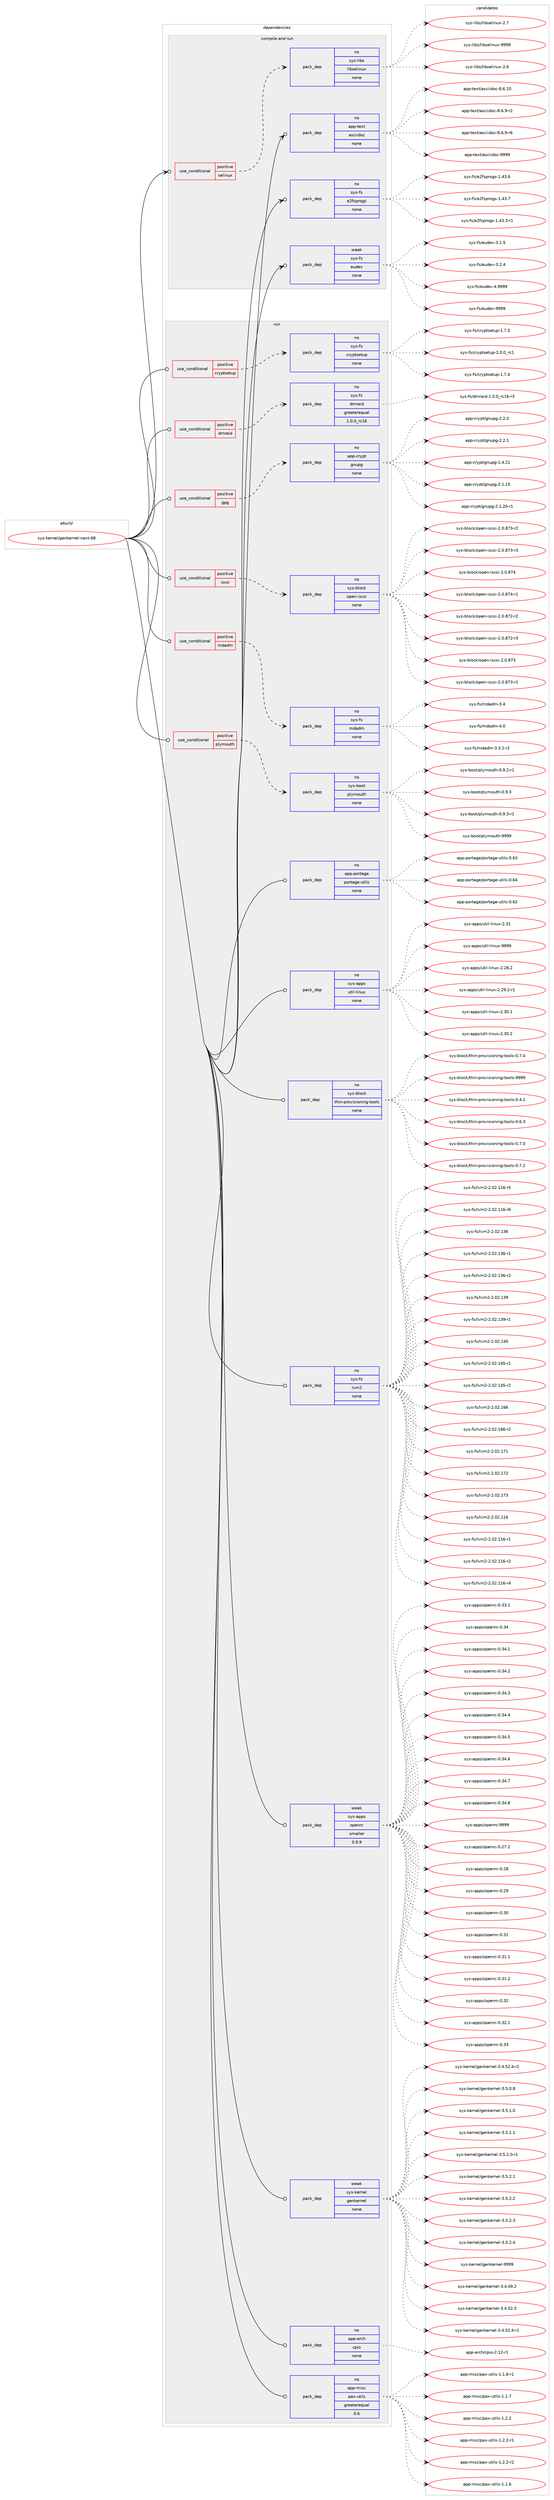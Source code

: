 digraph prolog {

# *************
# Graph options
# *************

newrank=true;
concentrate=true;
compound=true;
graph [rankdir=LR,fontname=Helvetica,fontsize=10,ranksep=1.5];#, ranksep=2.5, nodesep=0.2];
edge  [arrowhead=vee];
node  [fontname=Helvetica,fontsize=10];

# **********
# The ebuild
# **********

subgraph cluster_leftcol {
color=gray;
rank=same;
label=<<i>ebuild</i>>;
id [label="sys-kernel/genkernel-next-68", color=red, width=4, href="../sys-kernel/genkernel-next-68.svg"];
}

# ****************
# The dependencies
# ****************

subgraph cluster_midcol {
color=gray;
label=<<i>dependencies</i>>;
subgraph cluster_compile {
fillcolor="#eeeeee";
style=filled;
label=<<i>compile</i>>;
}
subgraph cluster_compileandrun {
fillcolor="#eeeeee";
style=filled;
label=<<i>compile and run</i>>;
subgraph cond535 {
dependency5431 [label=<<TABLE BORDER="0" CELLBORDER="1" CELLSPACING="0" CELLPADDING="4"><TR><TD ROWSPAN="3" CELLPADDING="10">use_conditional</TD></TR><TR><TD>positive</TD></TR><TR><TD>selinux</TD></TR></TABLE>>, shape=none, color=red];
subgraph pack4873 {
dependency5432 [label=<<TABLE BORDER="0" CELLBORDER="1" CELLSPACING="0" CELLPADDING="4" WIDTH="220"><TR><TD ROWSPAN="6" CELLPADDING="30">pack_dep</TD></TR><TR><TD WIDTH="110">no</TD></TR><TR><TD>sys-libs</TD></TR><TR><TD>libselinux</TD></TR><TR><TD>none</TD></TR><TR><TD></TD></TR></TABLE>>, shape=none, color=blue];
}
dependency5431:e -> dependency5432:w [weight=20,style="dashed",arrowhead="vee"];
}
id:e -> dependency5431:w [weight=20,style="solid",arrowhead="odotvee"];
subgraph pack4874 {
dependency5433 [label=<<TABLE BORDER="0" CELLBORDER="1" CELLSPACING="0" CELLPADDING="4" WIDTH="220"><TR><TD ROWSPAN="6" CELLPADDING="30">pack_dep</TD></TR><TR><TD WIDTH="110">no</TD></TR><TR><TD>app-text</TD></TR><TR><TD>asciidoc</TD></TR><TR><TD>none</TD></TR><TR><TD></TD></TR></TABLE>>, shape=none, color=blue];
}
id:e -> dependency5433:w [weight=20,style="solid",arrowhead="odotvee"];
subgraph pack4875 {
dependency5434 [label=<<TABLE BORDER="0" CELLBORDER="1" CELLSPACING="0" CELLPADDING="4" WIDTH="220"><TR><TD ROWSPAN="6" CELLPADDING="30">pack_dep</TD></TR><TR><TD WIDTH="110">no</TD></TR><TR><TD>sys-fs</TD></TR><TR><TD>e2fsprogs</TD></TR><TR><TD>none</TD></TR><TR><TD></TD></TR></TABLE>>, shape=none, color=blue];
}
id:e -> dependency5434:w [weight=20,style="solid",arrowhead="odotvee"];
subgraph pack4876 {
dependency5435 [label=<<TABLE BORDER="0" CELLBORDER="1" CELLSPACING="0" CELLPADDING="4" WIDTH="220"><TR><TD ROWSPAN="6" CELLPADDING="30">pack_dep</TD></TR><TR><TD WIDTH="110">weak</TD></TR><TR><TD>sys-fs</TD></TR><TR><TD>eudev</TD></TR><TR><TD>none</TD></TR><TR><TD></TD></TR></TABLE>>, shape=none, color=blue];
}
id:e -> dependency5435:w [weight=20,style="solid",arrowhead="odotvee"];
}
subgraph cluster_run {
fillcolor="#eeeeee";
style=filled;
label=<<i>run</i>>;
subgraph cond536 {
dependency5436 [label=<<TABLE BORDER="0" CELLBORDER="1" CELLSPACING="0" CELLPADDING="4"><TR><TD ROWSPAN="3" CELLPADDING="10">use_conditional</TD></TR><TR><TD>positive</TD></TR><TR><TD>cryptsetup</TD></TR></TABLE>>, shape=none, color=red];
subgraph pack4877 {
dependency5437 [label=<<TABLE BORDER="0" CELLBORDER="1" CELLSPACING="0" CELLPADDING="4" WIDTH="220"><TR><TD ROWSPAN="6" CELLPADDING="30">pack_dep</TD></TR><TR><TD WIDTH="110">no</TD></TR><TR><TD>sys-fs</TD></TR><TR><TD>cryptsetup</TD></TR><TR><TD>none</TD></TR><TR><TD></TD></TR></TABLE>>, shape=none, color=blue];
}
dependency5436:e -> dependency5437:w [weight=20,style="dashed",arrowhead="vee"];
}
id:e -> dependency5436:w [weight=20,style="solid",arrowhead="odot"];
subgraph cond537 {
dependency5438 [label=<<TABLE BORDER="0" CELLBORDER="1" CELLSPACING="0" CELLPADDING="4"><TR><TD ROWSPAN="3" CELLPADDING="10">use_conditional</TD></TR><TR><TD>positive</TD></TR><TR><TD>dmraid</TD></TR></TABLE>>, shape=none, color=red];
subgraph pack4878 {
dependency5439 [label=<<TABLE BORDER="0" CELLBORDER="1" CELLSPACING="0" CELLPADDING="4" WIDTH="220"><TR><TD ROWSPAN="6" CELLPADDING="30">pack_dep</TD></TR><TR><TD WIDTH="110">no</TD></TR><TR><TD>sys-fs</TD></TR><TR><TD>dmraid</TD></TR><TR><TD>greaterequal</TD></TR><TR><TD>1.0.0_rc16</TD></TR></TABLE>>, shape=none, color=blue];
}
dependency5438:e -> dependency5439:w [weight=20,style="dashed",arrowhead="vee"];
}
id:e -> dependency5438:w [weight=20,style="solid",arrowhead="odot"];
subgraph cond538 {
dependency5440 [label=<<TABLE BORDER="0" CELLBORDER="1" CELLSPACING="0" CELLPADDING="4"><TR><TD ROWSPAN="3" CELLPADDING="10">use_conditional</TD></TR><TR><TD>positive</TD></TR><TR><TD>gpg</TD></TR></TABLE>>, shape=none, color=red];
subgraph pack4879 {
dependency5441 [label=<<TABLE BORDER="0" CELLBORDER="1" CELLSPACING="0" CELLPADDING="4" WIDTH="220"><TR><TD ROWSPAN="6" CELLPADDING="30">pack_dep</TD></TR><TR><TD WIDTH="110">no</TD></TR><TR><TD>app-crypt</TD></TR><TR><TD>gnupg</TD></TR><TR><TD>none</TD></TR><TR><TD></TD></TR></TABLE>>, shape=none, color=blue];
}
dependency5440:e -> dependency5441:w [weight=20,style="dashed",arrowhead="vee"];
}
id:e -> dependency5440:w [weight=20,style="solid",arrowhead="odot"];
subgraph cond539 {
dependency5442 [label=<<TABLE BORDER="0" CELLBORDER="1" CELLSPACING="0" CELLPADDING="4"><TR><TD ROWSPAN="3" CELLPADDING="10">use_conditional</TD></TR><TR><TD>positive</TD></TR><TR><TD>iscsi</TD></TR></TABLE>>, shape=none, color=red];
subgraph pack4880 {
dependency5443 [label=<<TABLE BORDER="0" CELLBORDER="1" CELLSPACING="0" CELLPADDING="4" WIDTH="220"><TR><TD ROWSPAN="6" CELLPADDING="30">pack_dep</TD></TR><TR><TD WIDTH="110">no</TD></TR><TR><TD>sys-block</TD></TR><TR><TD>open-iscsi</TD></TR><TR><TD>none</TD></TR><TR><TD></TD></TR></TABLE>>, shape=none, color=blue];
}
dependency5442:e -> dependency5443:w [weight=20,style="dashed",arrowhead="vee"];
}
id:e -> dependency5442:w [weight=20,style="solid",arrowhead="odot"];
subgraph cond540 {
dependency5444 [label=<<TABLE BORDER="0" CELLBORDER="1" CELLSPACING="0" CELLPADDING="4"><TR><TD ROWSPAN="3" CELLPADDING="10">use_conditional</TD></TR><TR><TD>positive</TD></TR><TR><TD>mdadm</TD></TR></TABLE>>, shape=none, color=red];
subgraph pack4881 {
dependency5445 [label=<<TABLE BORDER="0" CELLBORDER="1" CELLSPACING="0" CELLPADDING="4" WIDTH="220"><TR><TD ROWSPAN="6" CELLPADDING="30">pack_dep</TD></TR><TR><TD WIDTH="110">no</TD></TR><TR><TD>sys-fs</TD></TR><TR><TD>mdadm</TD></TR><TR><TD>none</TD></TR><TR><TD></TD></TR></TABLE>>, shape=none, color=blue];
}
dependency5444:e -> dependency5445:w [weight=20,style="dashed",arrowhead="vee"];
}
id:e -> dependency5444:w [weight=20,style="solid",arrowhead="odot"];
subgraph cond541 {
dependency5446 [label=<<TABLE BORDER="0" CELLBORDER="1" CELLSPACING="0" CELLPADDING="4"><TR><TD ROWSPAN="3" CELLPADDING="10">use_conditional</TD></TR><TR><TD>positive</TD></TR><TR><TD>plymouth</TD></TR></TABLE>>, shape=none, color=red];
subgraph pack4882 {
dependency5447 [label=<<TABLE BORDER="0" CELLBORDER="1" CELLSPACING="0" CELLPADDING="4" WIDTH="220"><TR><TD ROWSPAN="6" CELLPADDING="30">pack_dep</TD></TR><TR><TD WIDTH="110">no</TD></TR><TR><TD>sys-boot</TD></TR><TR><TD>plymouth</TD></TR><TR><TD>none</TD></TR><TR><TD></TD></TR></TABLE>>, shape=none, color=blue];
}
dependency5446:e -> dependency5447:w [weight=20,style="dashed",arrowhead="vee"];
}
id:e -> dependency5446:w [weight=20,style="solid",arrowhead="odot"];
subgraph pack4883 {
dependency5448 [label=<<TABLE BORDER="0" CELLBORDER="1" CELLSPACING="0" CELLPADDING="4" WIDTH="220"><TR><TD ROWSPAN="6" CELLPADDING="30">pack_dep</TD></TR><TR><TD WIDTH="110">no</TD></TR><TR><TD>app-arch</TD></TR><TR><TD>cpio</TD></TR><TR><TD>none</TD></TR><TR><TD></TD></TR></TABLE>>, shape=none, color=blue];
}
id:e -> dependency5448:w [weight=20,style="solid",arrowhead="odot"];
subgraph pack4884 {
dependency5449 [label=<<TABLE BORDER="0" CELLBORDER="1" CELLSPACING="0" CELLPADDING="4" WIDTH="220"><TR><TD ROWSPAN="6" CELLPADDING="30">pack_dep</TD></TR><TR><TD WIDTH="110">no</TD></TR><TR><TD>app-misc</TD></TR><TR><TD>pax-utils</TD></TR><TR><TD>greaterequal</TD></TR><TR><TD>0.6</TD></TR></TABLE>>, shape=none, color=blue];
}
id:e -> dependency5449:w [weight=20,style="solid",arrowhead="odot"];
subgraph pack4885 {
dependency5450 [label=<<TABLE BORDER="0" CELLBORDER="1" CELLSPACING="0" CELLPADDING="4" WIDTH="220"><TR><TD ROWSPAN="6" CELLPADDING="30">pack_dep</TD></TR><TR><TD WIDTH="110">no</TD></TR><TR><TD>app-portage</TD></TR><TR><TD>portage-utils</TD></TR><TR><TD>none</TD></TR><TR><TD></TD></TR></TABLE>>, shape=none, color=blue];
}
id:e -> dependency5450:w [weight=20,style="solid",arrowhead="odot"];
subgraph pack4886 {
dependency5451 [label=<<TABLE BORDER="0" CELLBORDER="1" CELLSPACING="0" CELLPADDING="4" WIDTH="220"><TR><TD ROWSPAN="6" CELLPADDING="30">pack_dep</TD></TR><TR><TD WIDTH="110">no</TD></TR><TR><TD>sys-apps</TD></TR><TR><TD>util-linux</TD></TR><TR><TD>none</TD></TR><TR><TD></TD></TR></TABLE>>, shape=none, color=blue];
}
id:e -> dependency5451:w [weight=20,style="solid",arrowhead="odot"];
subgraph pack4887 {
dependency5452 [label=<<TABLE BORDER="0" CELLBORDER="1" CELLSPACING="0" CELLPADDING="4" WIDTH="220"><TR><TD ROWSPAN="6" CELLPADDING="30">pack_dep</TD></TR><TR><TD WIDTH="110">no</TD></TR><TR><TD>sys-block</TD></TR><TR><TD>thin-provisioning-tools</TD></TR><TR><TD>none</TD></TR><TR><TD></TD></TR></TABLE>>, shape=none, color=blue];
}
id:e -> dependency5452:w [weight=20,style="solid",arrowhead="odot"];
subgraph pack4888 {
dependency5453 [label=<<TABLE BORDER="0" CELLBORDER="1" CELLSPACING="0" CELLPADDING="4" WIDTH="220"><TR><TD ROWSPAN="6" CELLPADDING="30">pack_dep</TD></TR><TR><TD WIDTH="110">no</TD></TR><TR><TD>sys-fs</TD></TR><TR><TD>lvm2</TD></TR><TR><TD>none</TD></TR><TR><TD></TD></TR></TABLE>>, shape=none, color=blue];
}
id:e -> dependency5453:w [weight=20,style="solid",arrowhead="odot"];
subgraph pack4889 {
dependency5454 [label=<<TABLE BORDER="0" CELLBORDER="1" CELLSPACING="0" CELLPADDING="4" WIDTH="220"><TR><TD ROWSPAN="6" CELLPADDING="30">pack_dep</TD></TR><TR><TD WIDTH="110">weak</TD></TR><TR><TD>sys-apps</TD></TR><TR><TD>openrc</TD></TR><TR><TD>smaller</TD></TR><TR><TD>0.9.9</TD></TR></TABLE>>, shape=none, color=blue];
}
id:e -> dependency5454:w [weight=20,style="solid",arrowhead="odot"];
subgraph pack4890 {
dependency5455 [label=<<TABLE BORDER="0" CELLBORDER="1" CELLSPACING="0" CELLPADDING="4" WIDTH="220"><TR><TD ROWSPAN="6" CELLPADDING="30">pack_dep</TD></TR><TR><TD WIDTH="110">weak</TD></TR><TR><TD>sys-kernel</TD></TR><TR><TD>genkernel</TD></TR><TR><TD>none</TD></TR><TR><TD></TD></TR></TABLE>>, shape=none, color=blue];
}
id:e -> dependency5455:w [weight=20,style="solid",arrowhead="odot"];
}
}

# **************
# The candidates
# **************

subgraph cluster_choices {
rank=same;
color=gray;
label=<<i>candidates</i>>;

subgraph choice4873 {
color=black;
nodesep=1;
choice1151211154510810598115471081059811510110810511011712045504654 [label="sys-libs/libselinux-2.6", color=red, width=4,href="../sys-libs/libselinux-2.6.svg"];
choice1151211154510810598115471081059811510110810511011712045504655 [label="sys-libs/libselinux-2.7", color=red, width=4,href="../sys-libs/libselinux-2.7.svg"];
choice115121115451081059811547108105981151011081051101171204557575757 [label="sys-libs/libselinux-9999", color=red, width=4,href="../sys-libs/libselinux-9999.svg"];
dependency5432:e -> choice1151211154510810598115471081059811510110810511011712045504654:w [style=dotted,weight="100"];
dependency5432:e -> choice1151211154510810598115471081059811510110810511011712045504655:w [style=dotted,weight="100"];
dependency5432:e -> choice115121115451081059811547108105981151011081051101171204557575757:w [style=dotted,weight="100"];
}
subgraph choice4874 {
color=black;
nodesep=1;
choice97112112451161011201164797115991051051001119945564654464948 [label="app-text/asciidoc-8.6.10", color=red, width=4,href="../app-text/asciidoc-8.6.10.svg"];
choice9711211245116101120116479711599105105100111994556465446574511450 [label="app-text/asciidoc-8.6.9-r2", color=red, width=4,href="../app-text/asciidoc-8.6.9-r2.svg"];
choice9711211245116101120116479711599105105100111994556465446574511454 [label="app-text/asciidoc-8.6.9-r6", color=red, width=4,href="../app-text/asciidoc-8.6.9-r6.svg"];
choice9711211245116101120116479711599105105100111994557575757 [label="app-text/asciidoc-9999", color=red, width=4,href="../app-text/asciidoc-9999.svg"];
dependency5433:e -> choice97112112451161011201164797115991051051001119945564654464948:w [style=dotted,weight="100"];
dependency5433:e -> choice9711211245116101120116479711599105105100111994556465446574511450:w [style=dotted,weight="100"];
dependency5433:e -> choice9711211245116101120116479711599105105100111994556465446574511454:w [style=dotted,weight="100"];
dependency5433:e -> choice9711211245116101120116479711599105105100111994557575757:w [style=dotted,weight="100"];
}
subgraph choice4875 {
color=black;
nodesep=1;
choice115121115451021154710150102115112114111103115454946525146514511449 [label="sys-fs/e2fsprogs-1.43.3-r1", color=red, width=4,href="../sys-fs/e2fsprogs-1.43.3-r1.svg"];
choice11512111545102115471015010211511211411110311545494652514654 [label="sys-fs/e2fsprogs-1.43.6", color=red, width=4,href="../sys-fs/e2fsprogs-1.43.6.svg"];
choice11512111545102115471015010211511211411110311545494652514655 [label="sys-fs/e2fsprogs-1.43.7", color=red, width=4,href="../sys-fs/e2fsprogs-1.43.7.svg"];
dependency5434:e -> choice115121115451021154710150102115112114111103115454946525146514511449:w [style=dotted,weight="100"];
dependency5434:e -> choice11512111545102115471015010211511211411110311545494652514654:w [style=dotted,weight="100"];
dependency5434:e -> choice11512111545102115471015010211511211411110311545494652514655:w [style=dotted,weight="100"];
}
subgraph choice4876 {
color=black;
nodesep=1;
choice1151211154510211547101117100101118455146494653 [label="sys-fs/eudev-3.1.5", color=red, width=4,href="../sys-fs/eudev-3.1.5.svg"];
choice1151211154510211547101117100101118455146504652 [label="sys-fs/eudev-3.2.4", color=red, width=4,href="../sys-fs/eudev-3.2.4.svg"];
choice115121115451021154710111710010111845524657575757 [label="sys-fs/eudev-4.9999", color=red, width=4,href="../sys-fs/eudev-4.9999.svg"];
choice11512111545102115471011171001011184557575757 [label="sys-fs/eudev-9999", color=red, width=4,href="../sys-fs/eudev-9999.svg"];
dependency5435:e -> choice1151211154510211547101117100101118455146494653:w [style=dotted,weight="100"];
dependency5435:e -> choice1151211154510211547101117100101118455146504652:w [style=dotted,weight="100"];
dependency5435:e -> choice115121115451021154710111710010111845524657575757:w [style=dotted,weight="100"];
dependency5435:e -> choice11512111545102115471011171001011184557575757:w [style=dotted,weight="100"];
}
subgraph choice4877 {
color=black;
nodesep=1;
choice115121115451021154799114121112116115101116117112454946554652 [label="sys-fs/cryptsetup-1.7.4", color=red, width=4,href="../sys-fs/cryptsetup-1.7.4.svg"];
choice115121115451021154799114121112116115101116117112454946554653 [label="sys-fs/cryptsetup-1.7.5", color=red, width=4,href="../sys-fs/cryptsetup-1.7.5.svg"];
choice115121115451021154799114121112116115101116117112455046484648951149949 [label="sys-fs/cryptsetup-2.0.0_rc1", color=red, width=4,href="../sys-fs/cryptsetup-2.0.0_rc1.svg"];
dependency5437:e -> choice115121115451021154799114121112116115101116117112454946554652:w [style=dotted,weight="100"];
dependency5437:e -> choice115121115451021154799114121112116115101116117112454946554653:w [style=dotted,weight="100"];
dependency5437:e -> choice115121115451021154799114121112116115101116117112455046484648951149949:w [style=dotted,weight="100"];
}
subgraph choice4878 {
color=black;
nodesep=1;
choice115121115451021154710010911497105100454946484648951149949544511451 [label="sys-fs/dmraid-1.0.0_rc16-r3", color=red, width=4,href="../sys-fs/dmraid-1.0.0_rc16-r3.svg"];
dependency5439:e -> choice115121115451021154710010911497105100454946484648951149949544511451:w [style=dotted,weight="100"];
}
subgraph choice4879 {
color=black;
nodesep=1;
choice9711211245991141211121164710311011711210345494652465049 [label="app-crypt/gnupg-1.4.21", color=red, width=4,href="../app-crypt/gnupg-1.4.21.svg"];
choice9711211245991141211121164710311011711210345504649464953 [label="app-crypt/gnupg-2.1.15", color=red, width=4,href="../app-crypt/gnupg-2.1.15.svg"];
choice97112112459911412111211647103110117112103455046494650484511449 [label="app-crypt/gnupg-2.1.20-r1", color=red, width=4,href="../app-crypt/gnupg-2.1.20-r1.svg"];
choice97112112459911412111211647103110117112103455046504648 [label="app-crypt/gnupg-2.2.0", color=red, width=4,href="../app-crypt/gnupg-2.2.0.svg"];
choice97112112459911412111211647103110117112103455046504649 [label="app-crypt/gnupg-2.2.1", color=red, width=4,href="../app-crypt/gnupg-2.2.1.svg"];
dependency5441:e -> choice9711211245991141211121164710311011711210345494652465049:w [style=dotted,weight="100"];
dependency5441:e -> choice9711211245991141211121164710311011711210345504649464953:w [style=dotted,weight="100"];
dependency5441:e -> choice97112112459911412111211647103110117112103455046494650484511449:w [style=dotted,weight="100"];
dependency5441:e -> choice97112112459911412111211647103110117112103455046504648:w [style=dotted,weight="100"];
dependency5441:e -> choice97112112459911412111211647103110117112103455046504649:w [style=dotted,weight="100"];
}
subgraph choice4880 {
color=black;
nodesep=1;
choice11512111545981081119910747111112101110451051159911510545504648465655504511450 [label="sys-block/open-iscsi-2.0.872-r2", color=red, width=4,href="../sys-block/open-iscsi-2.0.872-r2.svg"];
choice11512111545981081119910747111112101110451051159911510545504648465655504511451 [label="sys-block/open-iscsi-2.0.872-r3", color=red, width=4,href="../sys-block/open-iscsi-2.0.872-r3.svg"];
choice1151211154598108111991074711111210111045105115991151054550464846565551 [label="sys-block/open-iscsi-2.0.873", color=red, width=4,href="../sys-block/open-iscsi-2.0.873.svg"];
choice11512111545981081119910747111112101110451051159911510545504648465655514511449 [label="sys-block/open-iscsi-2.0.873-r1", color=red, width=4,href="../sys-block/open-iscsi-2.0.873-r1.svg"];
choice11512111545981081119910747111112101110451051159911510545504648465655514511450 [label="sys-block/open-iscsi-2.0.873-r2", color=red, width=4,href="../sys-block/open-iscsi-2.0.873-r2.svg"];
choice11512111545981081119910747111112101110451051159911510545504648465655514511451 [label="sys-block/open-iscsi-2.0.873-r3", color=red, width=4,href="../sys-block/open-iscsi-2.0.873-r3.svg"];
choice1151211154598108111991074711111210111045105115991151054550464846565552 [label="sys-block/open-iscsi-2.0.874", color=red, width=4,href="../sys-block/open-iscsi-2.0.874.svg"];
choice11512111545981081119910747111112101110451051159911510545504648465655524511449 [label="sys-block/open-iscsi-2.0.874-r1", color=red, width=4,href="../sys-block/open-iscsi-2.0.874-r1.svg"];
dependency5443:e -> choice11512111545981081119910747111112101110451051159911510545504648465655504511450:w [style=dotted,weight="100"];
dependency5443:e -> choice11512111545981081119910747111112101110451051159911510545504648465655504511451:w [style=dotted,weight="100"];
dependency5443:e -> choice1151211154598108111991074711111210111045105115991151054550464846565551:w [style=dotted,weight="100"];
dependency5443:e -> choice11512111545981081119910747111112101110451051159911510545504648465655514511449:w [style=dotted,weight="100"];
dependency5443:e -> choice11512111545981081119910747111112101110451051159911510545504648465655514511450:w [style=dotted,weight="100"];
dependency5443:e -> choice11512111545981081119910747111112101110451051159911510545504648465655514511451:w [style=dotted,weight="100"];
dependency5443:e -> choice1151211154598108111991074711111210111045105115991151054550464846565552:w [style=dotted,weight="100"];
dependency5443:e -> choice11512111545981081119910747111112101110451051159911510545504648465655524511449:w [style=dotted,weight="100"];
}
subgraph choice4881 {
color=black;
nodesep=1;
choice1151211154510211547109100971001094551465146494511450 [label="sys-fs/mdadm-3.3.1-r2", color=red, width=4,href="../sys-fs/mdadm-3.3.1-r2.svg"];
choice11512111545102115471091009710010945514652 [label="sys-fs/mdadm-3.4", color=red, width=4,href="../sys-fs/mdadm-3.4.svg"];
choice11512111545102115471091009710010945524648 [label="sys-fs/mdadm-4.0", color=red, width=4,href="../sys-fs/mdadm-4.0.svg"];
dependency5445:e -> choice1151211154510211547109100971001094551465146494511450:w [style=dotted,weight="100"];
dependency5445:e -> choice11512111545102115471091009710010945514652:w [style=dotted,weight="100"];
dependency5445:e -> choice11512111545102115471091009710010945524648:w [style=dotted,weight="100"];
}
subgraph choice4882 {
color=black;
nodesep=1;
choice1151211154598111111116471121081211091111171161044548465746504511449 [label="sys-boot/plymouth-0.9.2-r1", color=red, width=4,href="../sys-boot/plymouth-0.9.2-r1.svg"];
choice115121115459811111111647112108121109111117116104454846574651 [label="sys-boot/plymouth-0.9.3", color=red, width=4,href="../sys-boot/plymouth-0.9.3.svg"];
choice1151211154598111111116471121081211091111171161044548465746514511449 [label="sys-boot/plymouth-0.9.3-r1", color=red, width=4,href="../sys-boot/plymouth-0.9.3-r1.svg"];
choice1151211154598111111116471121081211091111171161044557575757 [label="sys-boot/plymouth-9999", color=red, width=4,href="../sys-boot/plymouth-9999.svg"];
dependency5447:e -> choice1151211154598111111116471121081211091111171161044548465746504511449:w [style=dotted,weight="100"];
dependency5447:e -> choice115121115459811111111647112108121109111117116104454846574651:w [style=dotted,weight="100"];
dependency5447:e -> choice1151211154598111111116471121081211091111171161044548465746514511449:w [style=dotted,weight="100"];
dependency5447:e -> choice1151211154598111111116471121081211091111171161044557575757:w [style=dotted,weight="100"];
}
subgraph choice4883 {
color=black;
nodesep=1;
choice97112112459711499104479911210511145504649504511449 [label="app-arch/cpio-2.12-r1", color=red, width=4,href="../app-arch/cpio-2.12-r1.svg"];
dependency5448:e -> choice97112112459711499104479911210511145504649504511449:w [style=dotted,weight="100"];
}
subgraph choice4884 {
color=black;
nodesep=1;
choice971121124510910511599471129712045117116105108115454946494654 [label="app-misc/pax-utils-1.1.6", color=red, width=4,href="../app-misc/pax-utils-1.1.6.svg"];
choice9711211245109105115994711297120451171161051081154549464946544511449 [label="app-misc/pax-utils-1.1.6-r1", color=red, width=4,href="../app-misc/pax-utils-1.1.6-r1.svg"];
choice971121124510910511599471129712045117116105108115454946494655 [label="app-misc/pax-utils-1.1.7", color=red, width=4,href="../app-misc/pax-utils-1.1.7.svg"];
choice971121124510910511599471129712045117116105108115454946504650 [label="app-misc/pax-utils-1.2.2", color=red, width=4,href="../app-misc/pax-utils-1.2.2.svg"];
choice9711211245109105115994711297120451171161051081154549465046504511449 [label="app-misc/pax-utils-1.2.2-r1", color=red, width=4,href="../app-misc/pax-utils-1.2.2-r1.svg"];
choice9711211245109105115994711297120451171161051081154549465046504511450 [label="app-misc/pax-utils-1.2.2-r2", color=red, width=4,href="../app-misc/pax-utils-1.2.2-r2.svg"];
dependency5449:e -> choice971121124510910511599471129712045117116105108115454946494654:w [style=dotted,weight="100"];
dependency5449:e -> choice9711211245109105115994711297120451171161051081154549464946544511449:w [style=dotted,weight="100"];
dependency5449:e -> choice971121124510910511599471129712045117116105108115454946494655:w [style=dotted,weight="100"];
dependency5449:e -> choice971121124510910511599471129712045117116105108115454946504650:w [style=dotted,weight="100"];
dependency5449:e -> choice9711211245109105115994711297120451171161051081154549465046504511449:w [style=dotted,weight="100"];
dependency5449:e -> choice9711211245109105115994711297120451171161051081154549465046504511450:w [style=dotted,weight="100"];
}
subgraph choice4885 {
color=black;
nodesep=1;
choice9711211245112111114116971031014711211111411697103101451171161051081154548465450 [label="app-portage/portage-utils-0.62", color=red, width=4,href="../app-portage/portage-utils-0.62.svg"];
choice9711211245112111114116971031014711211111411697103101451171161051081154548465451 [label="app-portage/portage-utils-0.63", color=red, width=4,href="../app-portage/portage-utils-0.63.svg"];
choice9711211245112111114116971031014711211111411697103101451171161051081154548465452 [label="app-portage/portage-utils-0.64", color=red, width=4,href="../app-portage/portage-utils-0.64.svg"];
dependency5450:e -> choice9711211245112111114116971031014711211111411697103101451171161051081154548465450:w [style=dotted,weight="100"];
dependency5450:e -> choice9711211245112111114116971031014711211111411697103101451171161051081154548465451:w [style=dotted,weight="100"];
dependency5450:e -> choice9711211245112111114116971031014711211111411697103101451171161051081154548465452:w [style=dotted,weight="100"];
}
subgraph choice4886 {
color=black;
nodesep=1;
choice1151211154597112112115471171161051084510810511011712045504650564650 [label="sys-apps/util-linux-2.28.2", color=red, width=4,href="../sys-apps/util-linux-2.28.2.svg"];
choice11512111545971121121154711711610510845108105110117120455046505746504511449 [label="sys-apps/util-linux-2.29.2-r1", color=red, width=4,href="../sys-apps/util-linux-2.29.2-r1.svg"];
choice1151211154597112112115471171161051084510810511011712045504651484649 [label="sys-apps/util-linux-2.30.1", color=red, width=4,href="../sys-apps/util-linux-2.30.1.svg"];
choice1151211154597112112115471171161051084510810511011712045504651484650 [label="sys-apps/util-linux-2.30.2", color=red, width=4,href="../sys-apps/util-linux-2.30.2.svg"];
choice115121115459711211211547117116105108451081051101171204550465149 [label="sys-apps/util-linux-2.31", color=red, width=4,href="../sys-apps/util-linux-2.31.svg"];
choice115121115459711211211547117116105108451081051101171204557575757 [label="sys-apps/util-linux-9999", color=red, width=4,href="../sys-apps/util-linux-9999.svg"];
dependency5451:e -> choice1151211154597112112115471171161051084510810511011712045504650564650:w [style=dotted,weight="100"];
dependency5451:e -> choice11512111545971121121154711711610510845108105110117120455046505746504511449:w [style=dotted,weight="100"];
dependency5451:e -> choice1151211154597112112115471171161051084510810511011712045504651484649:w [style=dotted,weight="100"];
dependency5451:e -> choice1151211154597112112115471171161051084510810511011712045504651484650:w [style=dotted,weight="100"];
dependency5451:e -> choice115121115459711211211547117116105108451081051101171204550465149:w [style=dotted,weight="100"];
dependency5451:e -> choice115121115459711211211547117116105108451081051101171204557575757:w [style=dotted,weight="100"];
}
subgraph choice4887 {
color=black;
nodesep=1;
choice115121115459810811199107471161041051104511211411111810511510511111010511010345116111111108115454846524649 [label="sys-block/thin-provisioning-tools-0.4.1", color=red, width=4,href="../sys-block/thin-provisioning-tools-0.4.1.svg"];
choice115121115459810811199107471161041051104511211411111810511510511111010511010345116111111108115454846544651 [label="sys-block/thin-provisioning-tools-0.6.3", color=red, width=4,href="../sys-block/thin-provisioning-tools-0.6.3.svg"];
choice115121115459810811199107471161041051104511211411111810511510511111010511010345116111111108115454846554648 [label="sys-block/thin-provisioning-tools-0.7.0", color=red, width=4,href="../sys-block/thin-provisioning-tools-0.7.0.svg"];
choice115121115459810811199107471161041051104511211411111810511510511111010511010345116111111108115454846554650 [label="sys-block/thin-provisioning-tools-0.7.2", color=red, width=4,href="../sys-block/thin-provisioning-tools-0.7.2.svg"];
choice115121115459810811199107471161041051104511211411111810511510511111010511010345116111111108115454846554652 [label="sys-block/thin-provisioning-tools-0.7.4", color=red, width=4,href="../sys-block/thin-provisioning-tools-0.7.4.svg"];
choice1151211154598108111991074711610410511045112114111118105115105111110105110103451161111111081154557575757 [label="sys-block/thin-provisioning-tools-9999", color=red, width=4,href="../sys-block/thin-provisioning-tools-9999.svg"];
dependency5452:e -> choice115121115459810811199107471161041051104511211411111810511510511111010511010345116111111108115454846524649:w [style=dotted,weight="100"];
dependency5452:e -> choice115121115459810811199107471161041051104511211411111810511510511111010511010345116111111108115454846544651:w [style=dotted,weight="100"];
dependency5452:e -> choice115121115459810811199107471161041051104511211411111810511510511111010511010345116111111108115454846554648:w [style=dotted,weight="100"];
dependency5452:e -> choice115121115459810811199107471161041051104511211411111810511510511111010511010345116111111108115454846554650:w [style=dotted,weight="100"];
dependency5452:e -> choice115121115459810811199107471161041051104511211411111810511510511111010511010345116111111108115454846554652:w [style=dotted,weight="100"];
dependency5452:e -> choice1151211154598108111991074711610410511045112114111118105115105111110105110103451161111111081154557575757:w [style=dotted,weight="100"];
}
subgraph choice4888 {
color=black;
nodesep=1;
choice115121115451021154710811810950455046485046494954 [label="sys-fs/lvm2-2.02.116", color=red, width=4,href="../sys-fs/lvm2-2.02.116.svg"];
choice1151211154510211547108118109504550464850464949544511449 [label="sys-fs/lvm2-2.02.116-r1", color=red, width=4,href="../sys-fs/lvm2-2.02.116-r1.svg"];
choice1151211154510211547108118109504550464850464949544511450 [label="sys-fs/lvm2-2.02.116-r2", color=red, width=4,href="../sys-fs/lvm2-2.02.116-r2.svg"];
choice1151211154510211547108118109504550464850464949544511452 [label="sys-fs/lvm2-2.02.116-r4", color=red, width=4,href="../sys-fs/lvm2-2.02.116-r4.svg"];
choice1151211154510211547108118109504550464850464949544511453 [label="sys-fs/lvm2-2.02.116-r5", color=red, width=4,href="../sys-fs/lvm2-2.02.116-r5.svg"];
choice1151211154510211547108118109504550464850464949544511454 [label="sys-fs/lvm2-2.02.116-r6", color=red, width=4,href="../sys-fs/lvm2-2.02.116-r6.svg"];
choice115121115451021154710811810950455046485046495154 [label="sys-fs/lvm2-2.02.136", color=red, width=4,href="../sys-fs/lvm2-2.02.136.svg"];
choice1151211154510211547108118109504550464850464951544511449 [label="sys-fs/lvm2-2.02.136-r1", color=red, width=4,href="../sys-fs/lvm2-2.02.136-r1.svg"];
choice1151211154510211547108118109504550464850464951544511450 [label="sys-fs/lvm2-2.02.136-r2", color=red, width=4,href="../sys-fs/lvm2-2.02.136-r2.svg"];
choice115121115451021154710811810950455046485046495157 [label="sys-fs/lvm2-2.02.139", color=red, width=4,href="../sys-fs/lvm2-2.02.139.svg"];
choice1151211154510211547108118109504550464850464951574511449 [label="sys-fs/lvm2-2.02.139-r1", color=red, width=4,href="../sys-fs/lvm2-2.02.139-r1.svg"];
choice115121115451021154710811810950455046485046495253 [label="sys-fs/lvm2-2.02.145", color=red, width=4,href="../sys-fs/lvm2-2.02.145.svg"];
choice1151211154510211547108118109504550464850464952534511449 [label="sys-fs/lvm2-2.02.145-r1", color=red, width=4,href="../sys-fs/lvm2-2.02.145-r1.svg"];
choice1151211154510211547108118109504550464850464952534511450 [label="sys-fs/lvm2-2.02.145-r2", color=red, width=4,href="../sys-fs/lvm2-2.02.145-r2.svg"];
choice115121115451021154710811810950455046485046495454 [label="sys-fs/lvm2-2.02.166", color=red, width=4,href="../sys-fs/lvm2-2.02.166.svg"];
choice1151211154510211547108118109504550464850464954544511450 [label="sys-fs/lvm2-2.02.166-r2", color=red, width=4,href="../sys-fs/lvm2-2.02.166-r2.svg"];
choice115121115451021154710811810950455046485046495549 [label="sys-fs/lvm2-2.02.171", color=red, width=4,href="../sys-fs/lvm2-2.02.171.svg"];
choice115121115451021154710811810950455046485046495550 [label="sys-fs/lvm2-2.02.172", color=red, width=4,href="../sys-fs/lvm2-2.02.172.svg"];
choice115121115451021154710811810950455046485046495551 [label="sys-fs/lvm2-2.02.173", color=red, width=4,href="../sys-fs/lvm2-2.02.173.svg"];
dependency5453:e -> choice115121115451021154710811810950455046485046494954:w [style=dotted,weight="100"];
dependency5453:e -> choice1151211154510211547108118109504550464850464949544511449:w [style=dotted,weight="100"];
dependency5453:e -> choice1151211154510211547108118109504550464850464949544511450:w [style=dotted,weight="100"];
dependency5453:e -> choice1151211154510211547108118109504550464850464949544511452:w [style=dotted,weight="100"];
dependency5453:e -> choice1151211154510211547108118109504550464850464949544511453:w [style=dotted,weight="100"];
dependency5453:e -> choice1151211154510211547108118109504550464850464949544511454:w [style=dotted,weight="100"];
dependency5453:e -> choice115121115451021154710811810950455046485046495154:w [style=dotted,weight="100"];
dependency5453:e -> choice1151211154510211547108118109504550464850464951544511449:w [style=dotted,weight="100"];
dependency5453:e -> choice1151211154510211547108118109504550464850464951544511450:w [style=dotted,weight="100"];
dependency5453:e -> choice115121115451021154710811810950455046485046495157:w [style=dotted,weight="100"];
dependency5453:e -> choice1151211154510211547108118109504550464850464951574511449:w [style=dotted,weight="100"];
dependency5453:e -> choice115121115451021154710811810950455046485046495253:w [style=dotted,weight="100"];
dependency5453:e -> choice1151211154510211547108118109504550464850464952534511449:w [style=dotted,weight="100"];
dependency5453:e -> choice1151211154510211547108118109504550464850464952534511450:w [style=dotted,weight="100"];
dependency5453:e -> choice115121115451021154710811810950455046485046495454:w [style=dotted,weight="100"];
dependency5453:e -> choice1151211154510211547108118109504550464850464954544511450:w [style=dotted,weight="100"];
dependency5453:e -> choice115121115451021154710811810950455046485046495549:w [style=dotted,weight="100"];
dependency5453:e -> choice115121115451021154710811810950455046485046495550:w [style=dotted,weight="100"];
dependency5453:e -> choice115121115451021154710811810950455046485046495551:w [style=dotted,weight="100"];
}
subgraph choice4889 {
color=black;
nodesep=1;
choice1151211154597112112115471111121011101149945484650554650 [label="sys-apps/openrc-0.27.2", color=red, width=4,href="../sys-apps/openrc-0.27.2.svg"];
choice115121115459711211211547111112101110114994548465056 [label="sys-apps/openrc-0.28", color=red, width=4,href="../sys-apps/openrc-0.28.svg"];
choice115121115459711211211547111112101110114994548465057 [label="sys-apps/openrc-0.29", color=red, width=4,href="../sys-apps/openrc-0.29.svg"];
choice115121115459711211211547111112101110114994548465148 [label="sys-apps/openrc-0.30", color=red, width=4,href="../sys-apps/openrc-0.30.svg"];
choice115121115459711211211547111112101110114994548465149 [label="sys-apps/openrc-0.31", color=red, width=4,href="../sys-apps/openrc-0.31.svg"];
choice1151211154597112112115471111121011101149945484651494649 [label="sys-apps/openrc-0.31.1", color=red, width=4,href="../sys-apps/openrc-0.31.1.svg"];
choice1151211154597112112115471111121011101149945484651494650 [label="sys-apps/openrc-0.31.2", color=red, width=4,href="../sys-apps/openrc-0.31.2.svg"];
choice115121115459711211211547111112101110114994548465150 [label="sys-apps/openrc-0.32", color=red, width=4,href="../sys-apps/openrc-0.32.svg"];
choice1151211154597112112115471111121011101149945484651504649 [label="sys-apps/openrc-0.32.1", color=red, width=4,href="../sys-apps/openrc-0.32.1.svg"];
choice115121115459711211211547111112101110114994548465151 [label="sys-apps/openrc-0.33", color=red, width=4,href="../sys-apps/openrc-0.33.svg"];
choice1151211154597112112115471111121011101149945484651514649 [label="sys-apps/openrc-0.33.1", color=red, width=4,href="../sys-apps/openrc-0.33.1.svg"];
choice115121115459711211211547111112101110114994548465152 [label="sys-apps/openrc-0.34", color=red, width=4,href="../sys-apps/openrc-0.34.svg"];
choice1151211154597112112115471111121011101149945484651524649 [label="sys-apps/openrc-0.34.1", color=red, width=4,href="../sys-apps/openrc-0.34.1.svg"];
choice1151211154597112112115471111121011101149945484651524650 [label="sys-apps/openrc-0.34.2", color=red, width=4,href="../sys-apps/openrc-0.34.2.svg"];
choice1151211154597112112115471111121011101149945484651524651 [label="sys-apps/openrc-0.34.3", color=red, width=4,href="../sys-apps/openrc-0.34.3.svg"];
choice1151211154597112112115471111121011101149945484651524652 [label="sys-apps/openrc-0.34.4", color=red, width=4,href="../sys-apps/openrc-0.34.4.svg"];
choice1151211154597112112115471111121011101149945484651524653 [label="sys-apps/openrc-0.34.5", color=red, width=4,href="../sys-apps/openrc-0.34.5.svg"];
choice1151211154597112112115471111121011101149945484651524654 [label="sys-apps/openrc-0.34.6", color=red, width=4,href="../sys-apps/openrc-0.34.6.svg"];
choice1151211154597112112115471111121011101149945484651524655 [label="sys-apps/openrc-0.34.7", color=red, width=4,href="../sys-apps/openrc-0.34.7.svg"];
choice1151211154597112112115471111121011101149945484651524656 [label="sys-apps/openrc-0.34.8", color=red, width=4,href="../sys-apps/openrc-0.34.8.svg"];
choice115121115459711211211547111112101110114994557575757 [label="sys-apps/openrc-9999", color=red, width=4,href="../sys-apps/openrc-9999.svg"];
dependency5454:e -> choice1151211154597112112115471111121011101149945484650554650:w [style=dotted,weight="100"];
dependency5454:e -> choice115121115459711211211547111112101110114994548465056:w [style=dotted,weight="100"];
dependency5454:e -> choice115121115459711211211547111112101110114994548465057:w [style=dotted,weight="100"];
dependency5454:e -> choice115121115459711211211547111112101110114994548465148:w [style=dotted,weight="100"];
dependency5454:e -> choice115121115459711211211547111112101110114994548465149:w [style=dotted,weight="100"];
dependency5454:e -> choice1151211154597112112115471111121011101149945484651494649:w [style=dotted,weight="100"];
dependency5454:e -> choice1151211154597112112115471111121011101149945484651494650:w [style=dotted,weight="100"];
dependency5454:e -> choice115121115459711211211547111112101110114994548465150:w [style=dotted,weight="100"];
dependency5454:e -> choice1151211154597112112115471111121011101149945484651504649:w [style=dotted,weight="100"];
dependency5454:e -> choice115121115459711211211547111112101110114994548465151:w [style=dotted,weight="100"];
dependency5454:e -> choice1151211154597112112115471111121011101149945484651514649:w [style=dotted,weight="100"];
dependency5454:e -> choice115121115459711211211547111112101110114994548465152:w [style=dotted,weight="100"];
dependency5454:e -> choice1151211154597112112115471111121011101149945484651524649:w [style=dotted,weight="100"];
dependency5454:e -> choice1151211154597112112115471111121011101149945484651524650:w [style=dotted,weight="100"];
dependency5454:e -> choice1151211154597112112115471111121011101149945484651524651:w [style=dotted,weight="100"];
dependency5454:e -> choice1151211154597112112115471111121011101149945484651524652:w [style=dotted,weight="100"];
dependency5454:e -> choice1151211154597112112115471111121011101149945484651524653:w [style=dotted,weight="100"];
dependency5454:e -> choice1151211154597112112115471111121011101149945484651524654:w [style=dotted,weight="100"];
dependency5454:e -> choice1151211154597112112115471111121011101149945484651524655:w [style=dotted,weight="100"];
dependency5454:e -> choice1151211154597112112115471111121011101149945484651524656:w [style=dotted,weight="100"];
dependency5454:e -> choice115121115459711211211547111112101110114994557575757:w [style=dotted,weight="100"];
}
subgraph choice4890 {
color=black;
nodesep=1;
choice1151211154510710111411010110847103101110107101114110101108455146524652574650 [label="sys-kernel/genkernel-3.4.49.2", color=red, width=4,href="../sys-kernel/genkernel-3.4.49.2.svg"];
choice1151211154510710111411010110847103101110107101114110101108455146524653504651 [label="sys-kernel/genkernel-3.4.52.3", color=red, width=4,href="../sys-kernel/genkernel-3.4.52.3.svg"];
choice11512111545107101114110101108471031011101071011141101011084551465246535046524511449 [label="sys-kernel/genkernel-3.4.52.4-r1", color=red, width=4,href="../sys-kernel/genkernel-3.4.52.4-r1.svg"];
choice11512111545107101114110101108471031011101071011141101011084551465246535046524511450 [label="sys-kernel/genkernel-3.4.52.4-r2", color=red, width=4,href="../sys-kernel/genkernel-3.4.52.4-r2.svg"];
choice11512111545107101114110101108471031011101071011141101011084551465346484656 [label="sys-kernel/genkernel-3.5.0.8", color=red, width=4,href="../sys-kernel/genkernel-3.5.0.8.svg"];
choice11512111545107101114110101108471031011101071011141101011084551465346494648 [label="sys-kernel/genkernel-3.5.1.0", color=red, width=4,href="../sys-kernel/genkernel-3.5.1.0.svg"];
choice11512111545107101114110101108471031011101071011141101011084551465346494649 [label="sys-kernel/genkernel-3.5.1.1", color=red, width=4,href="../sys-kernel/genkernel-3.5.1.1.svg"];
choice115121115451071011141101011084710310111010710111411010110845514653465046484511449 [label="sys-kernel/genkernel-3.5.2.0-r1", color=red, width=4,href="../sys-kernel/genkernel-3.5.2.0-r1.svg"];
choice11512111545107101114110101108471031011101071011141101011084551465346504649 [label="sys-kernel/genkernel-3.5.2.1", color=red, width=4,href="../sys-kernel/genkernel-3.5.2.1.svg"];
choice11512111545107101114110101108471031011101071011141101011084551465346504650 [label="sys-kernel/genkernel-3.5.2.2", color=red, width=4,href="../sys-kernel/genkernel-3.5.2.2.svg"];
choice11512111545107101114110101108471031011101071011141101011084551465346504651 [label="sys-kernel/genkernel-3.5.2.3", color=red, width=4,href="../sys-kernel/genkernel-3.5.2.3.svg"];
choice11512111545107101114110101108471031011101071011141101011084551465346504652 [label="sys-kernel/genkernel-3.5.2.4", color=red, width=4,href="../sys-kernel/genkernel-3.5.2.4.svg"];
choice11512111545107101114110101108471031011101071011141101011084557575757 [label="sys-kernel/genkernel-9999", color=red, width=4,href="../sys-kernel/genkernel-9999.svg"];
dependency5455:e -> choice1151211154510710111411010110847103101110107101114110101108455146524652574650:w [style=dotted,weight="100"];
dependency5455:e -> choice1151211154510710111411010110847103101110107101114110101108455146524653504651:w [style=dotted,weight="100"];
dependency5455:e -> choice11512111545107101114110101108471031011101071011141101011084551465246535046524511449:w [style=dotted,weight="100"];
dependency5455:e -> choice11512111545107101114110101108471031011101071011141101011084551465246535046524511450:w [style=dotted,weight="100"];
dependency5455:e -> choice11512111545107101114110101108471031011101071011141101011084551465346484656:w [style=dotted,weight="100"];
dependency5455:e -> choice11512111545107101114110101108471031011101071011141101011084551465346494648:w [style=dotted,weight="100"];
dependency5455:e -> choice11512111545107101114110101108471031011101071011141101011084551465346494649:w [style=dotted,weight="100"];
dependency5455:e -> choice115121115451071011141101011084710310111010710111411010110845514653465046484511449:w [style=dotted,weight="100"];
dependency5455:e -> choice11512111545107101114110101108471031011101071011141101011084551465346504649:w [style=dotted,weight="100"];
dependency5455:e -> choice11512111545107101114110101108471031011101071011141101011084551465346504650:w [style=dotted,weight="100"];
dependency5455:e -> choice11512111545107101114110101108471031011101071011141101011084551465346504651:w [style=dotted,weight="100"];
dependency5455:e -> choice11512111545107101114110101108471031011101071011141101011084551465346504652:w [style=dotted,weight="100"];
dependency5455:e -> choice11512111545107101114110101108471031011101071011141101011084557575757:w [style=dotted,weight="100"];
}
}

}
